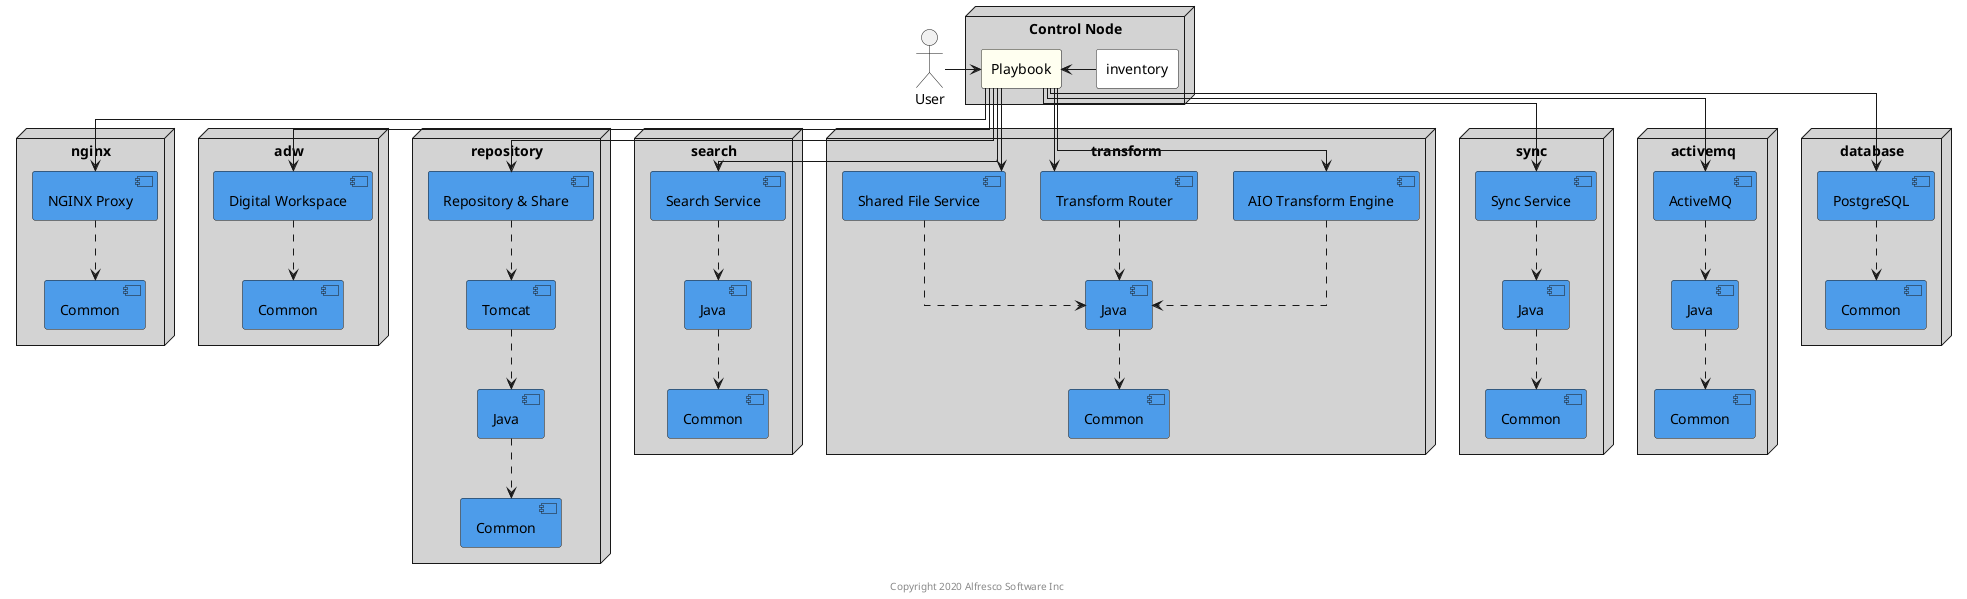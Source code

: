 @startuml acs-multi-machine

skinparam componentStyle uml2
skinparam linetype ortho

actor User

node "Control Node" as "control" #LightGrey {
    rectangle "Playbook" as playbook #Ivory

    rectangle "inventory" #White
}

node "nginx" as nginxnode #lightgrey {
    component "NGINX Proxy" as proxy #4d9cea
    component "Common" as nginxcommon #4d9cea
}

node "adw" as adwnode #lightgrey {
    component "Digital Workspace" as adw #4d9cea
    component "Common" as adwcommon #4d9cea
}

node "repository" as reponode #lightgrey {
    component "Repository & Share" as repo #4d9cea
    component "Tomcat" as tomcat  #4d9cea
    component "Java" as repojava #4d9cea
    component "Common" as repocommon #4d9cea
}

node "search" as searchnode #lightgrey {
    component "Search Service" as search #4d9cea
    component "Java" as searchjava #4d9cea
    component "Common" as searchcommon #4d9cea
}

node "transform" as transformnode #lightgrey {
    component "AIO Transform Engine" as tengine #4d9cea
    component "Transform Router" as trouter #4d9cea
    component "Shared File Service" as sfs #4d9cea
    component "Java" as transformjava #4d9cea
    component "Common" as transformcommon #4d9cea
}

node "sync" as syncnode #lightgrey {
    component "Sync Service" as sync #4d9cea
    component "Java" as syncjava #4d9cea
    component "Common" as synccommon #4d9cea
}

node "activemq" as amqnode #lightgrey {
    component "ActiveMQ" as amq #4d9cea
    component "Java" as amqjava #4d9cea
    component "Common" as amqcommon #4d9cea
}

node "database" as dbnode #lightgrey {
    component "PostgreSQL" as psql #4d9cea
    component "Common" as dbcommon #4d9cea
}

User -> playbook
playbook <- inventory

playbook -down-> psql
playbook -down-> amq
playbook -down-> tengine
playbook -down-> search
playbook -down-> repo
playbook -down-> trouter
playbook -down-> sfs
playbook -down-> sync
playbook -down-> proxy
playbook -down-> adw

amq .down.> amqjava
adw .down.> adwcommon
proxy .down.> nginxcommon
psql .down.> dbcommon
repo .down.> tomcat
search .down.> searchjava
sfs .down.> transformjava
sync .down.> syncjava
tomcat .down.> repojava
tengine .down.> transformjava
trouter .down.> transformjava

amqjava .down.> amqcommon
searchjava .down.> searchcommon
transformjava .down.> transformcommon
syncjava .down.> synccommon
repojava .down.> repocommon

center footer Copyright 2020 Alfresco Software Inc

@enduml
